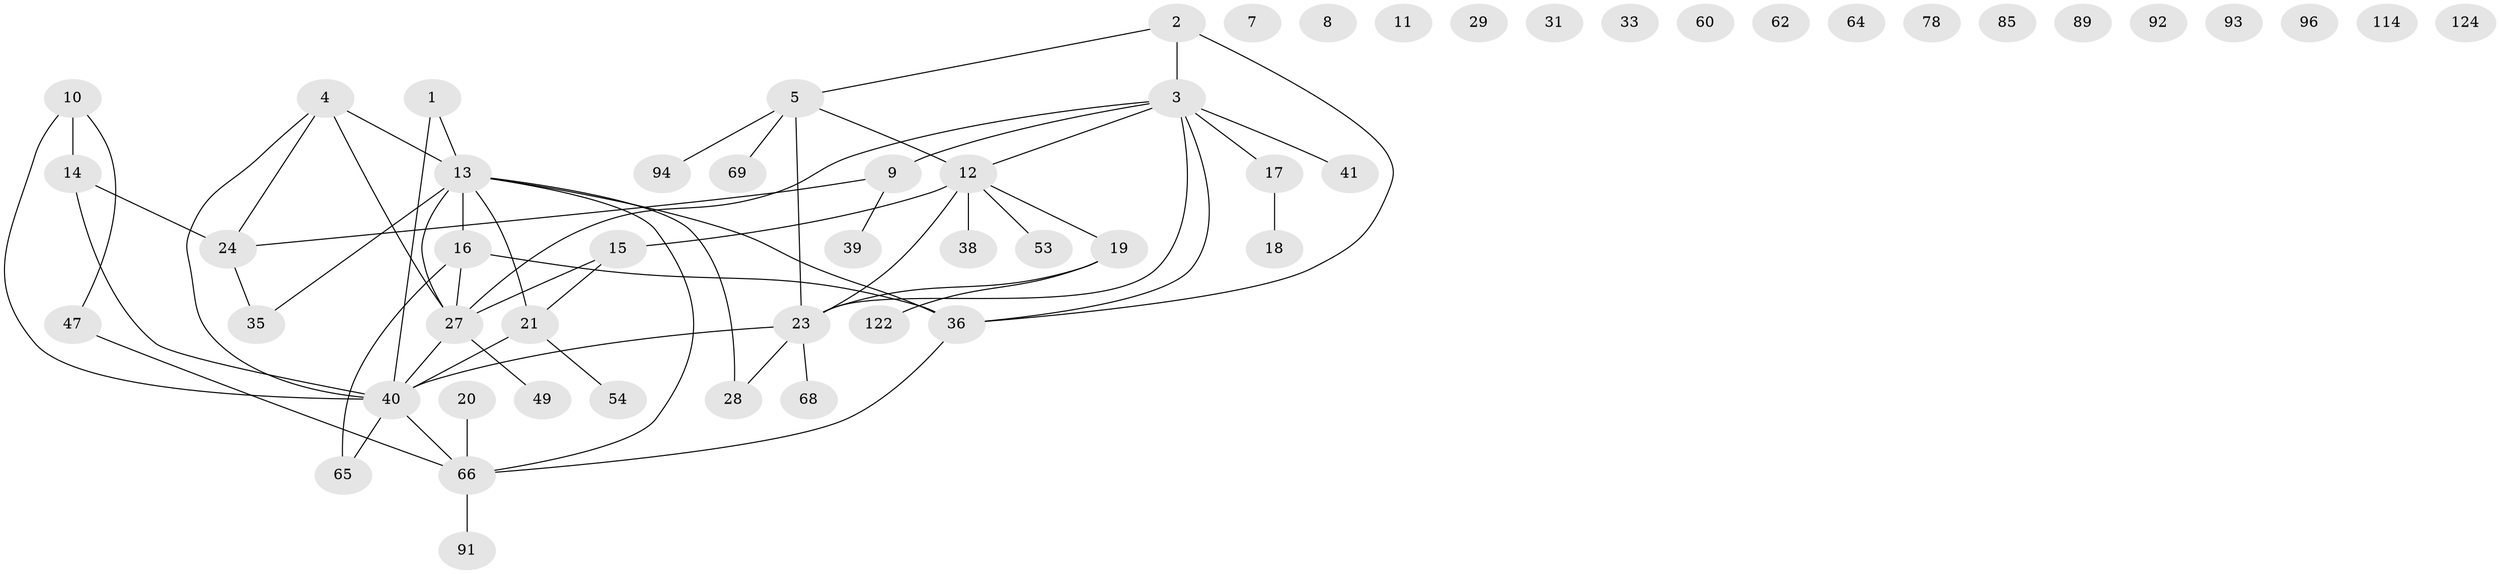 // original degree distribution, {3: 0.22580645161290322, 2: 0.25, 6: 0.03225806451612903, 1: 0.21774193548387097, 5: 0.04838709677419355, 0: 0.12096774193548387, 4: 0.0967741935483871, 7: 0.008064516129032258}
// Generated by graph-tools (version 1.1) at 2025/16/03/04/25 18:16:44]
// undirected, 55 vertices, 61 edges
graph export_dot {
graph [start="1"]
  node [color=gray90,style=filled];
  1 [super="+57+79"];
  2 [super="+22"];
  3 [super="+58+120+30"];
  4 [super="+61"];
  5 [super="+6"];
  7;
  8 [super="+116"];
  9 [super="+25"];
  10;
  11 [super="+45"];
  12 [super="+63+95+83+71"];
  13 [super="+51+42"];
  14 [super="+72+37"];
  15 [super="+77"];
  16 [super="+98+59"];
  17 [super="+100"];
  18;
  19 [super="+26"];
  20;
  21 [super="+84+48"];
  23 [super="+82+32"];
  24 [super="+107+46+55"];
  27 [super="+50+34"];
  28;
  29;
  31;
  33;
  35 [super="+70"];
  36 [super="+105"];
  38;
  39;
  40 [super="+43"];
  41;
  47 [super="+81"];
  49;
  53;
  54;
  60;
  62;
  64;
  65;
  66 [super="+80"];
  68;
  69 [super="+115"];
  78;
  85;
  89;
  91 [super="+112"];
  92;
  93;
  94;
  96;
  114;
  122;
  124;
  1 -- 40;
  1 -- 13;
  2 -- 36;
  2 -- 3;
  2 -- 5;
  3 -- 36;
  3 -- 41;
  3 -- 27;
  3 -- 17;
  3 -- 12;
  3 -- 9;
  3 -- 23;
  4 -- 13 [weight=2];
  4 -- 40;
  4 -- 27;
  4 -- 24;
  5 -- 69;
  5 -- 94;
  5 -- 12;
  5 -- 23 [weight=2];
  9 -- 24;
  9 -- 39;
  10 -- 14;
  10 -- 47;
  10 -- 40;
  12 -- 19 [weight=2];
  12 -- 38;
  12 -- 53;
  12 -- 23 [weight=2];
  12 -- 15;
  13 -- 36;
  13 -- 66;
  13 -- 27;
  13 -- 28;
  13 -- 35;
  13 -- 21 [weight=2];
  13 -- 16;
  14 -- 40;
  14 -- 24 [weight=2];
  15 -- 27;
  15 -- 21;
  16 -- 65;
  16 -- 27;
  16 -- 36;
  17 -- 18;
  19 -- 122;
  19 -- 23;
  20 -- 66;
  21 -- 54;
  21 -- 40 [weight=2];
  23 -- 28;
  23 -- 68;
  23 -- 40;
  24 -- 35;
  27 -- 40 [weight=2];
  27 -- 49;
  36 -- 66 [weight=2];
  40 -- 65;
  40 -- 66 [weight=2];
  47 -- 66;
  66 -- 91;
}
